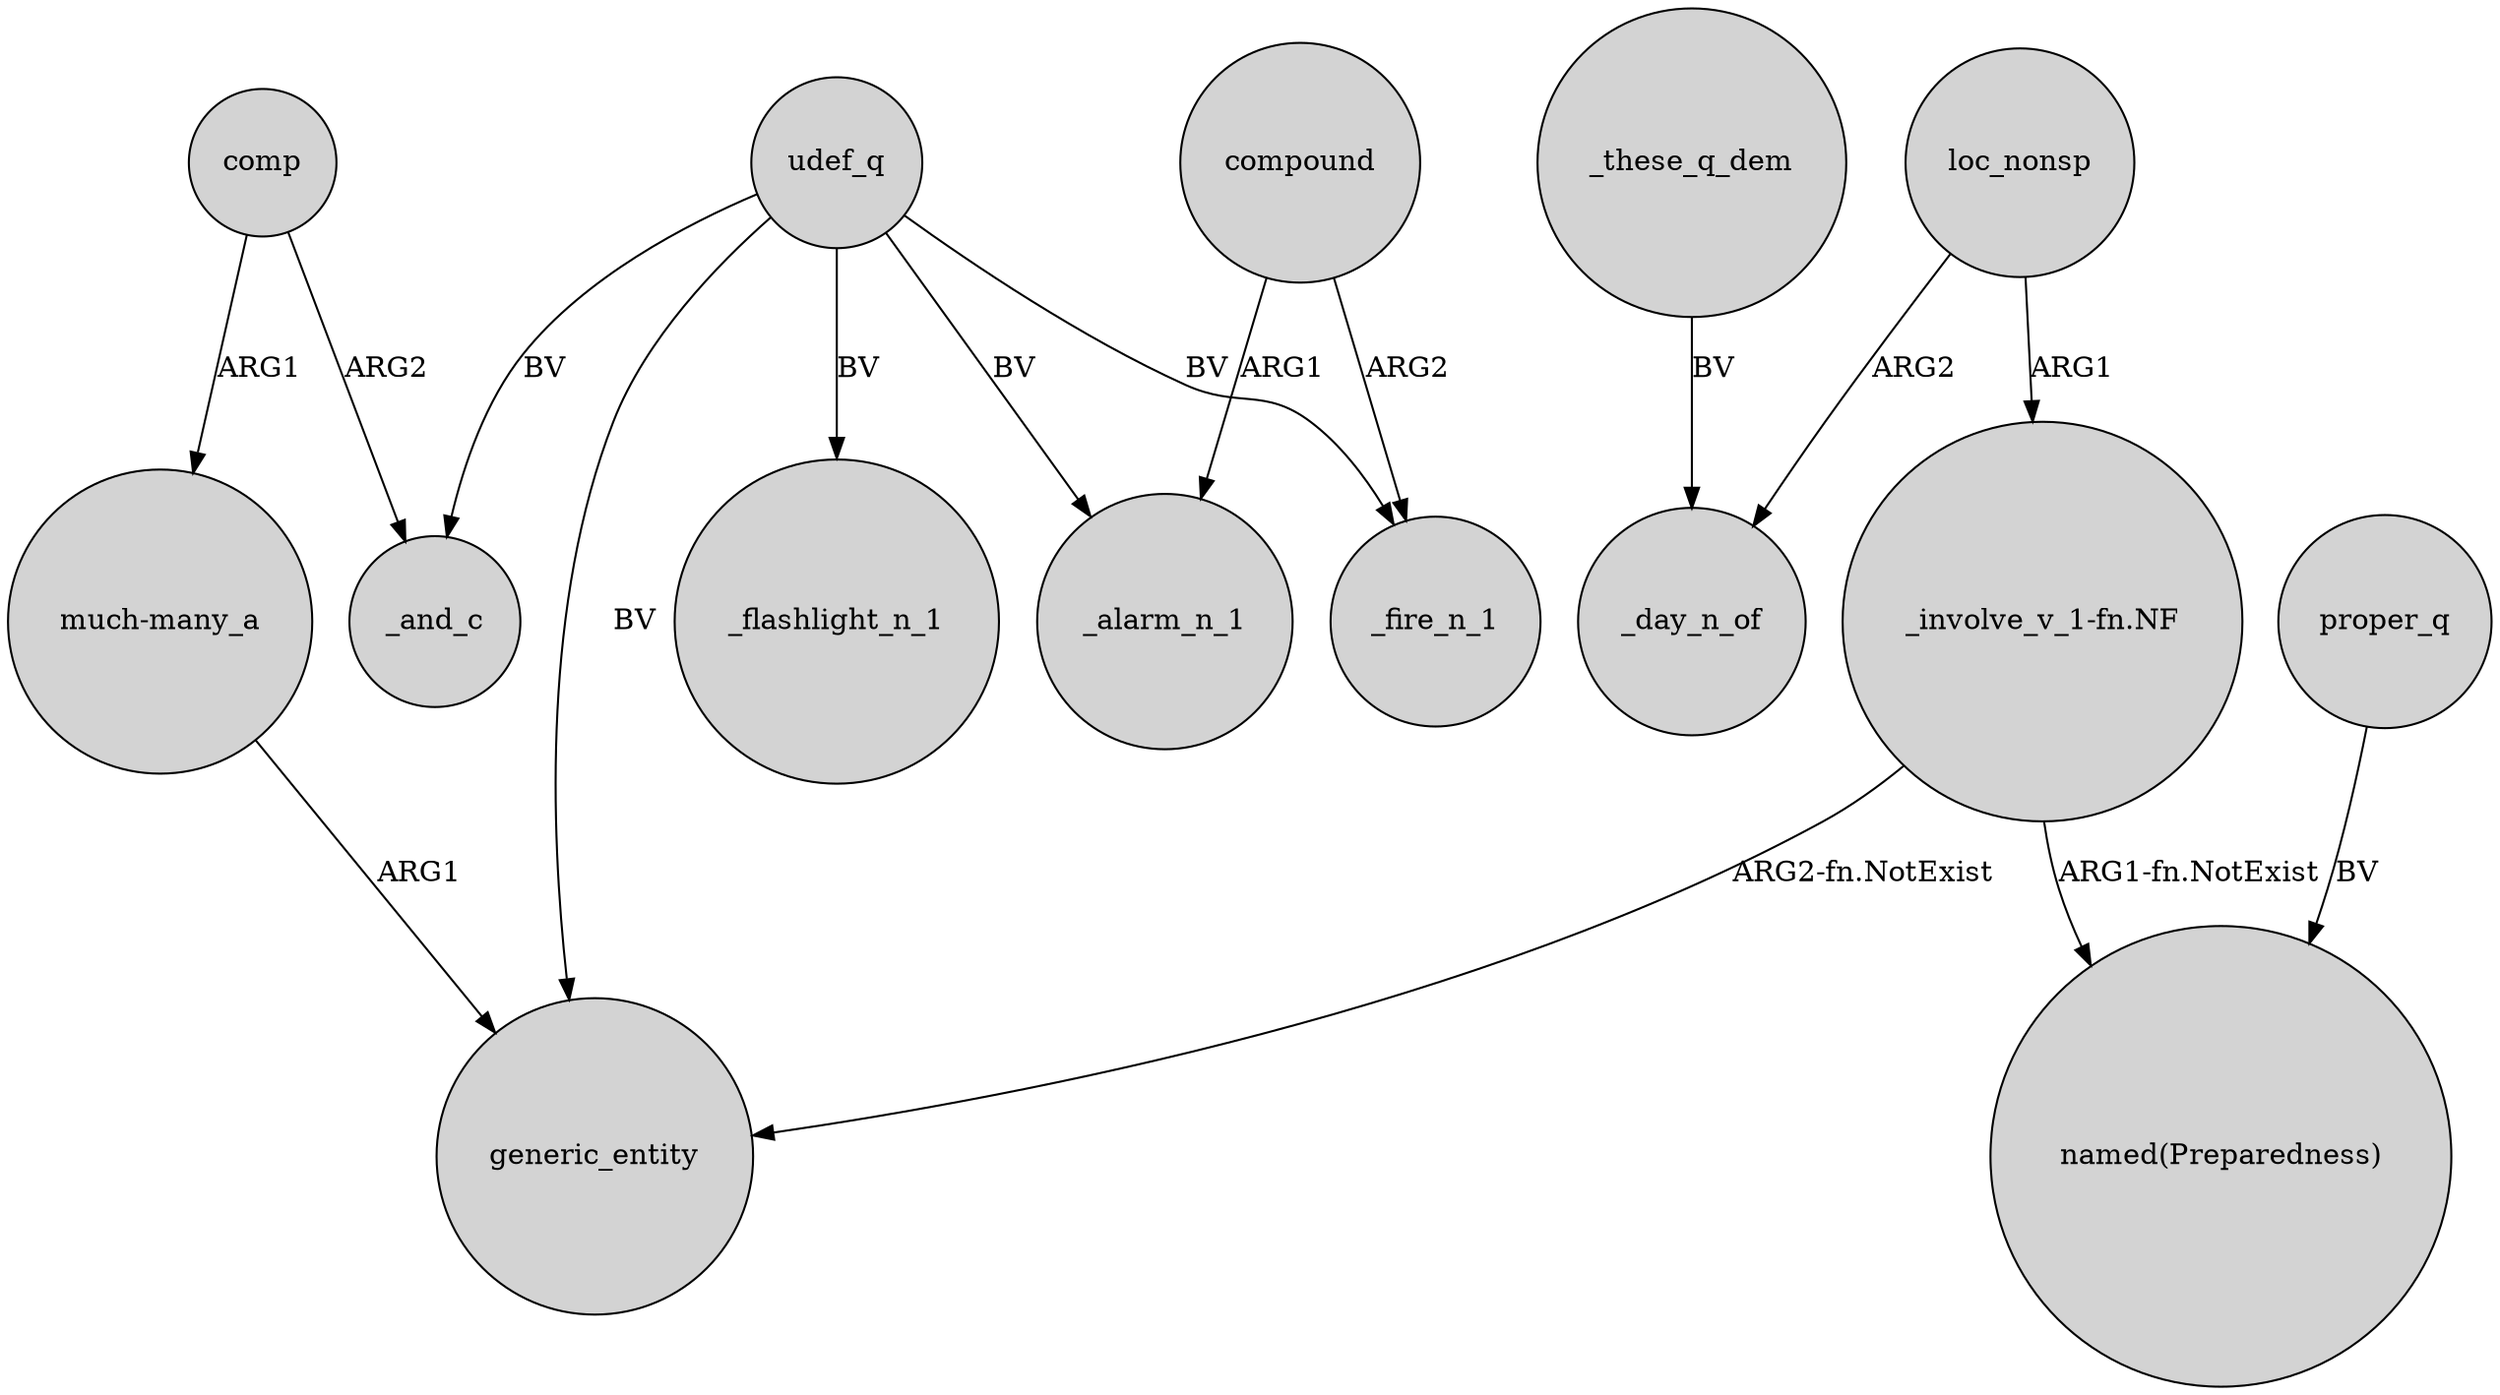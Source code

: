 digraph {
	node [shape=circle style=filled]
	"_involve_v_1-fn.NF" -> generic_entity [label="ARG2-fn.NotExist"]
	compound -> _fire_n_1 [label=ARG2]
	comp -> "much-many_a" [label=ARG1]
	udef_q -> generic_entity [label=BV]
	udef_q -> _fire_n_1 [label=BV]
	udef_q -> _flashlight_n_1 [label=BV]
	comp -> _and_c [label=ARG2]
	udef_q -> _and_c [label=BV]
	compound -> _alarm_n_1 [label=ARG1]
	"much-many_a" -> generic_entity [label=ARG1]
	_these_q_dem -> _day_n_of [label=BV]
	loc_nonsp -> "_involve_v_1-fn.NF" [label=ARG1]
	udef_q -> _alarm_n_1 [label=BV]
	proper_q -> "named(Preparedness)" [label=BV]
	"_involve_v_1-fn.NF" -> "named(Preparedness)" [label="ARG1-fn.NotExist"]
	loc_nonsp -> _day_n_of [label=ARG2]
}
